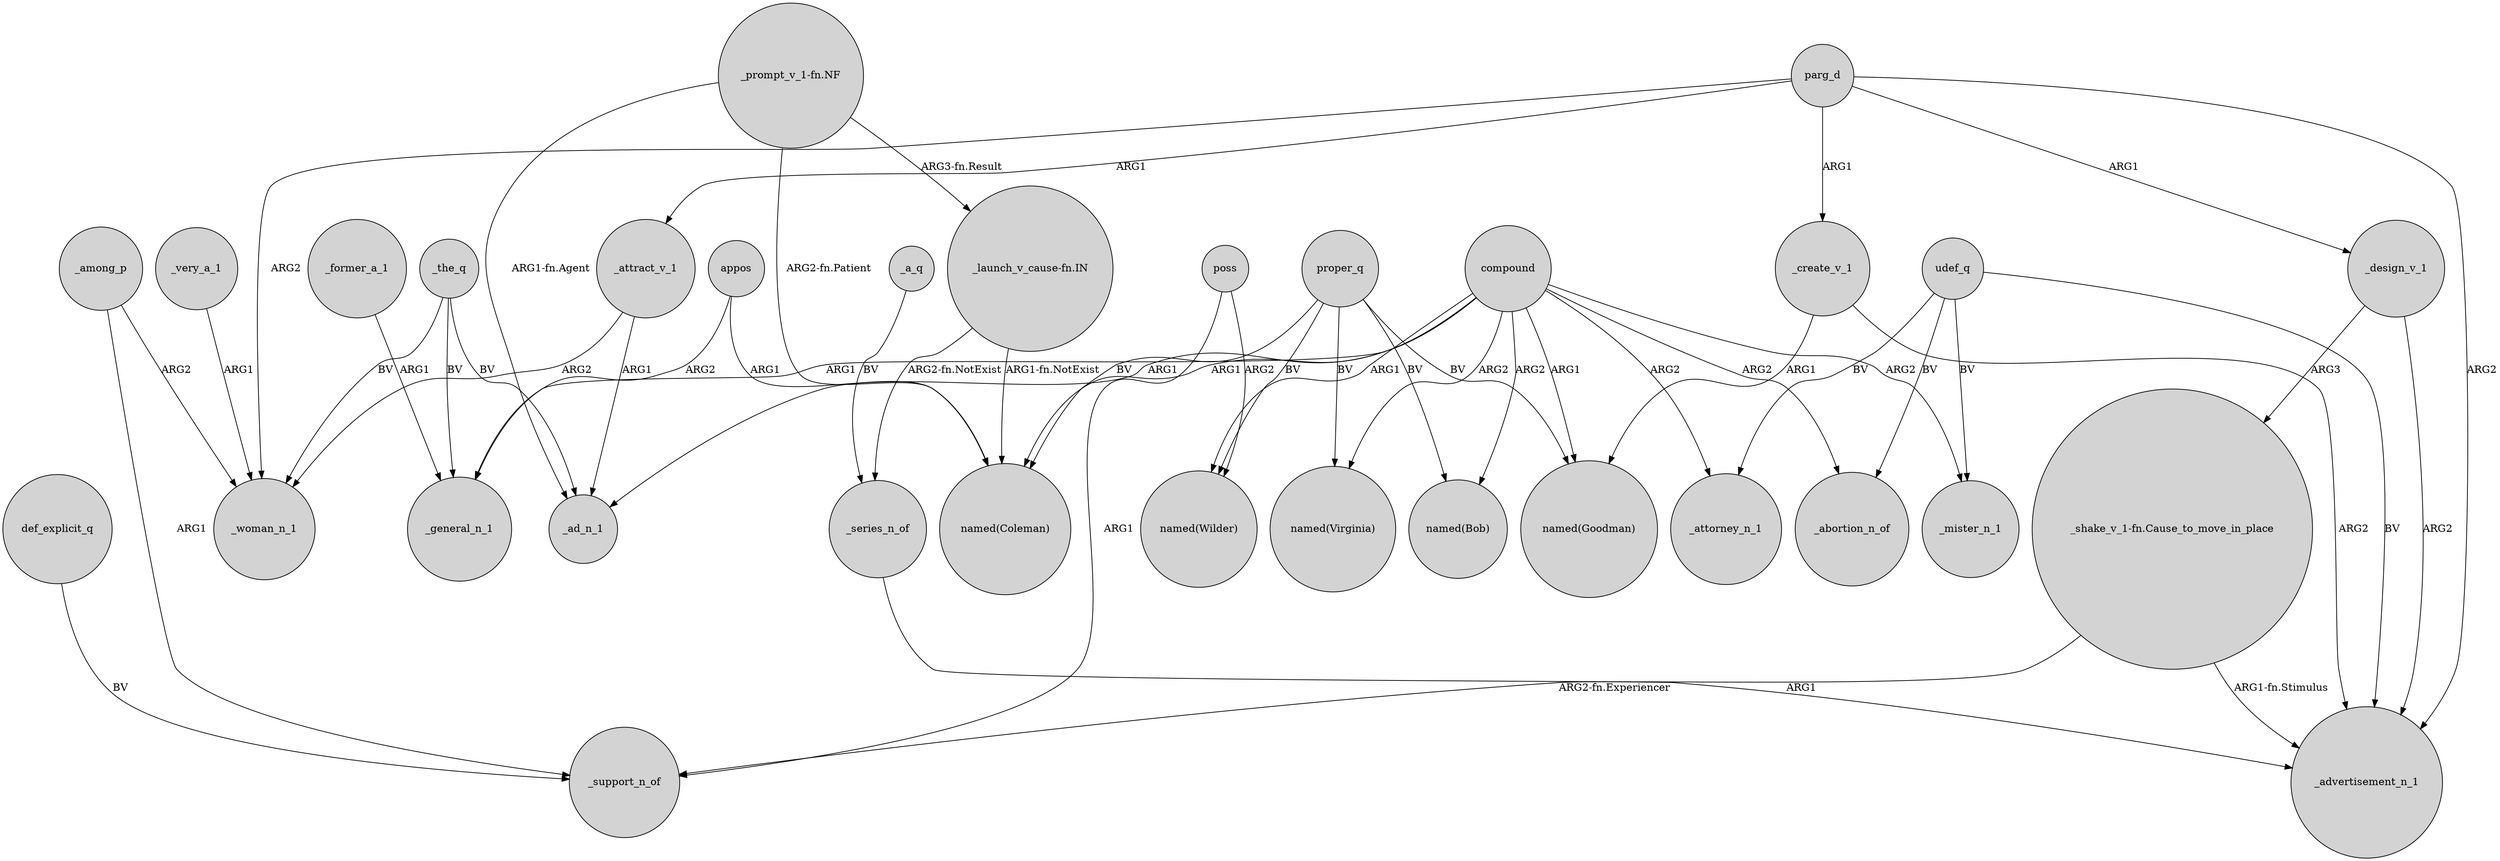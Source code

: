 digraph {
	node [shape=circle style=filled]
	_among_p -> _support_n_of [label=ARG1]
	_very_a_1 -> _woman_n_1 [label=ARG1]
	"_prompt_v_1-fn.NF" -> "named(Coleman)" [label="ARG2-fn.Patient"]
	_create_v_1 -> _advertisement_n_1 [label=ARG2]
	poss -> _support_n_of [label=ARG1]
	_the_q -> _general_n_1 [label=BV]
	parg_d -> _create_v_1 [label=ARG1]
	proper_q -> "named(Virginia)" [label=BV]
	compound -> _mister_n_1 [label=ARG2]
	proper_q -> "named(Bob)" [label=BV]
	parg_d -> _woman_n_1 [label=ARG2]
	_create_v_1 -> "named(Goodman)" [label=ARG1]
	udef_q -> _mister_n_1 [label=BV]
	parg_d -> _advertisement_n_1 [label=ARG2]
	"_shake_v_1-fn.Cause_to_move_in_place" -> _advertisement_n_1 [label="ARG1-fn.Stimulus"]
	"_launch_v_cause-fn.IN" -> "named(Coleman)" [label="ARG1-fn.NotExist"]
	appos -> _general_n_1 [label=ARG2]
	compound -> _attorney_n_1 [label=ARG2]
	compound -> "named(Bob)" [label=ARG2]
	_former_a_1 -> _general_n_1 [label=ARG1]
	compound -> "named(Wilder)" [label=ARG1]
	"_launch_v_cause-fn.IN" -> _series_n_of [label="ARG2-fn.NotExist"]
	compound -> "named(Coleman)" [label=ARG1]
	compound -> "named(Goodman)" [label=ARG1]
	def_explicit_q -> _support_n_of [label=BV]
	compound -> _ad_n_1 [label=ARG1]
	"_prompt_v_1-fn.NF" -> "_launch_v_cause-fn.IN" [label="ARG3-fn.Result"]
	proper_q -> "named(Goodman)" [label=BV]
	udef_q -> _attorney_n_1 [label=BV]
	_the_q -> _ad_n_1 [label=BV]
	_design_v_1 -> _advertisement_n_1 [label=ARG2]
	compound -> "named(Virginia)" [label=ARG2]
	poss -> "named(Wilder)" [label=ARG2]
	_among_p -> _woman_n_1 [label=ARG2]
	proper_q -> "named(Wilder)" [label=BV]
	_a_q -> _series_n_of [label=BV]
	udef_q -> _advertisement_n_1 [label=BV]
	_series_n_of -> _advertisement_n_1 [label=ARG1]
	"_shake_v_1-fn.Cause_to_move_in_place" -> _support_n_of [label="ARG2-fn.Experiencer"]
	parg_d -> _design_v_1 [label=ARG1]
	_attract_v_1 -> _woman_n_1 [label=ARG2]
	udef_q -> _abortion_n_of [label=BV]
	compound -> _general_n_1 [label=ARG1]
	_attract_v_1 -> _ad_n_1 [label=ARG1]
	parg_d -> _attract_v_1 [label=ARG1]
	_the_q -> _woman_n_1 [label=BV]
	_design_v_1 -> "_shake_v_1-fn.Cause_to_move_in_place" [label=ARG3]
	compound -> _abortion_n_of [label=ARG2]
	proper_q -> "named(Coleman)" [label=BV]
	"_prompt_v_1-fn.NF" -> _ad_n_1 [label="ARG1-fn.Agent"]
	appos -> "named(Coleman)" [label=ARG1]
}
